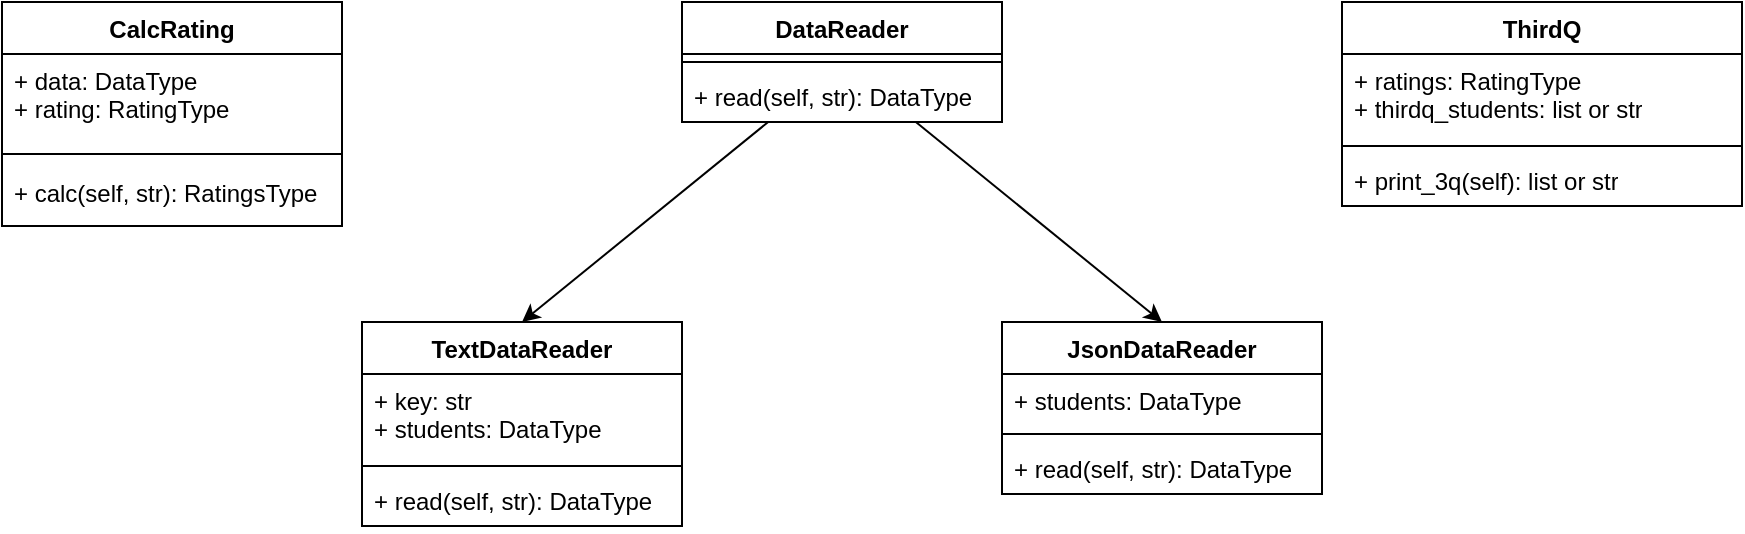 <mxfile version="27.1.6">
  <diagram name="Страница — 1" id="l_OMXQbX2hbTA-lvkMXq">
    <mxGraphModel dx="905" dy="532" grid="1" gridSize="10" guides="1" tooltips="1" connect="1" arrows="1" fold="1" page="1" pageScale="1" pageWidth="827" pageHeight="1169" math="0" shadow="0">
      <root>
        <mxCell id="0" />
        <mxCell id="1" parent="0" />
        <mxCell id="w2PhHppfszTaJfIpbqVU-1" value="CalcRating" style="swimlane;fontStyle=1;align=center;verticalAlign=top;childLayout=stackLayout;horizontal=1;startSize=26;horizontalStack=0;resizeParent=1;resizeParentMax=0;resizeLast=0;collapsible=1;marginBottom=0;whiteSpace=wrap;html=1;" parent="1" vertex="1">
          <mxGeometry x="20" y="360" width="170" height="112" as="geometry" />
        </mxCell>
        <mxCell id="w2PhHppfszTaJfIpbqVU-2" value="+ data: DataType&lt;div&gt;+ rating: RatingType&lt;/div&gt;&lt;div&gt;&lt;br&gt;&lt;/div&gt;" style="text;strokeColor=none;fillColor=none;align=left;verticalAlign=top;spacingLeft=4;spacingRight=4;overflow=hidden;rotatable=0;points=[[0,0.5],[1,0.5]];portConstraint=eastwest;whiteSpace=wrap;html=1;" parent="w2PhHppfszTaJfIpbqVU-1" vertex="1">
          <mxGeometry y="26" width="170" height="44" as="geometry" />
        </mxCell>
        <mxCell id="w2PhHppfszTaJfIpbqVU-3" value="" style="line;strokeWidth=1;fillColor=none;align=left;verticalAlign=middle;spacingTop=-1;spacingLeft=3;spacingRight=3;rotatable=0;labelPosition=right;points=[];portConstraint=eastwest;strokeColor=inherit;" parent="w2PhHppfszTaJfIpbqVU-1" vertex="1">
          <mxGeometry y="70" width="170" height="12" as="geometry" />
        </mxCell>
        <mxCell id="w2PhHppfszTaJfIpbqVU-4" value="+ calc(self, str): RatingsType" style="text;strokeColor=none;fillColor=none;align=left;verticalAlign=top;spacingLeft=4;spacingRight=4;overflow=hidden;rotatable=0;points=[[0,0.5],[1,0.5]];portConstraint=eastwest;whiteSpace=wrap;html=1;" parent="w2PhHppfszTaJfIpbqVU-1" vertex="1">
          <mxGeometry y="82" width="170" height="30" as="geometry" />
        </mxCell>
        <mxCell id="w2PhHppfszTaJfIpbqVU-21" style="rounded=0;orthogonalLoop=1;jettySize=auto;html=1;entryX=0.5;entryY=0;entryDx=0;entryDy=0;" parent="1" source="w2PhHppfszTaJfIpbqVU-5" target="w2PhHppfszTaJfIpbqVU-9" edge="1">
          <mxGeometry relative="1" as="geometry" />
        </mxCell>
        <mxCell id="w2PhHppfszTaJfIpbqVU-22" style="rounded=0;orthogonalLoop=1;jettySize=auto;html=1;entryX=0.5;entryY=0;entryDx=0;entryDy=0;" parent="1" source="w2PhHppfszTaJfIpbqVU-5" target="w2PhHppfszTaJfIpbqVU-13" edge="1">
          <mxGeometry relative="1" as="geometry" />
        </mxCell>
        <mxCell id="w2PhHppfszTaJfIpbqVU-5" value="DataReader" style="swimlane;fontStyle=1;align=center;verticalAlign=top;childLayout=stackLayout;horizontal=1;startSize=26;horizontalStack=0;resizeParent=1;resizeParentMax=0;resizeLast=0;collapsible=1;marginBottom=0;whiteSpace=wrap;html=1;" parent="1" vertex="1">
          <mxGeometry x="360" y="360" width="160" height="60" as="geometry" />
        </mxCell>
        <mxCell id="w2PhHppfszTaJfIpbqVU-7" value="" style="line;strokeWidth=1;fillColor=none;align=left;verticalAlign=middle;spacingTop=-1;spacingLeft=3;spacingRight=3;rotatable=0;labelPosition=right;points=[];portConstraint=eastwest;strokeColor=inherit;" parent="w2PhHppfszTaJfIpbqVU-5" vertex="1">
          <mxGeometry y="26" width="160" height="8" as="geometry" />
        </mxCell>
        <mxCell id="w2PhHppfszTaJfIpbqVU-8" value="+ read(self, str): DataType" style="text;strokeColor=none;fillColor=none;align=left;verticalAlign=top;spacingLeft=4;spacingRight=4;overflow=hidden;rotatable=0;points=[[0,0.5],[1,0.5]];portConstraint=eastwest;whiteSpace=wrap;html=1;" parent="w2PhHppfszTaJfIpbqVU-5" vertex="1">
          <mxGeometry y="34" width="160" height="26" as="geometry" />
        </mxCell>
        <mxCell id="w2PhHppfszTaJfIpbqVU-9" value="TextDataReader" style="swimlane;fontStyle=1;align=center;verticalAlign=top;childLayout=stackLayout;horizontal=1;startSize=26;horizontalStack=0;resizeParent=1;resizeParentMax=0;resizeLast=0;collapsible=1;marginBottom=0;whiteSpace=wrap;html=1;" parent="1" vertex="1">
          <mxGeometry x="200" y="520" width="160" height="102" as="geometry" />
        </mxCell>
        <mxCell id="w2PhHppfszTaJfIpbqVU-10" value="+ key: str&lt;div&gt;+ students: DataType&lt;/div&gt;" style="text;strokeColor=none;fillColor=none;align=left;verticalAlign=top;spacingLeft=4;spacingRight=4;overflow=hidden;rotatable=0;points=[[0,0.5],[1,0.5]];portConstraint=eastwest;whiteSpace=wrap;html=1;" parent="w2PhHppfszTaJfIpbqVU-9" vertex="1">
          <mxGeometry y="26" width="160" height="42" as="geometry" />
        </mxCell>
        <mxCell id="w2PhHppfszTaJfIpbqVU-11" value="" style="line;strokeWidth=1;fillColor=none;align=left;verticalAlign=middle;spacingTop=-1;spacingLeft=3;spacingRight=3;rotatable=0;labelPosition=right;points=[];portConstraint=eastwest;strokeColor=inherit;" parent="w2PhHppfszTaJfIpbqVU-9" vertex="1">
          <mxGeometry y="68" width="160" height="8" as="geometry" />
        </mxCell>
        <mxCell id="w2PhHppfszTaJfIpbqVU-12" value="+ read(self, str): DataType" style="text;strokeColor=none;fillColor=none;align=left;verticalAlign=top;spacingLeft=4;spacingRight=4;overflow=hidden;rotatable=0;points=[[0,0.5],[1,0.5]];portConstraint=eastwest;whiteSpace=wrap;html=1;" parent="w2PhHppfszTaJfIpbqVU-9" vertex="1">
          <mxGeometry y="76" width="160" height="26" as="geometry" />
        </mxCell>
        <mxCell id="w2PhHppfszTaJfIpbqVU-13" value="JsonDataReader" style="swimlane;fontStyle=1;align=center;verticalAlign=top;childLayout=stackLayout;horizontal=1;startSize=26;horizontalStack=0;resizeParent=1;resizeParentMax=0;resizeLast=0;collapsible=1;marginBottom=0;whiteSpace=wrap;html=1;" parent="1" vertex="1">
          <mxGeometry x="520" y="520" width="160" height="86" as="geometry" />
        </mxCell>
        <mxCell id="w2PhHppfszTaJfIpbqVU-14" value="+ students: DataType" style="text;strokeColor=none;fillColor=none;align=left;verticalAlign=top;spacingLeft=4;spacingRight=4;overflow=hidden;rotatable=0;points=[[0,0.5],[1,0.5]];portConstraint=eastwest;whiteSpace=wrap;html=1;" parent="w2PhHppfszTaJfIpbqVU-13" vertex="1">
          <mxGeometry y="26" width="160" height="26" as="geometry" />
        </mxCell>
        <mxCell id="w2PhHppfszTaJfIpbqVU-15" value="" style="line;strokeWidth=1;fillColor=none;align=left;verticalAlign=middle;spacingTop=-1;spacingLeft=3;spacingRight=3;rotatable=0;labelPosition=right;points=[];portConstraint=eastwest;strokeColor=inherit;" parent="w2PhHppfszTaJfIpbqVU-13" vertex="1">
          <mxGeometry y="52" width="160" height="8" as="geometry" />
        </mxCell>
        <mxCell id="w2PhHppfszTaJfIpbqVU-16" value="+ read(self, str): DataType" style="text;strokeColor=none;fillColor=none;align=left;verticalAlign=top;spacingLeft=4;spacingRight=4;overflow=hidden;rotatable=0;points=[[0,0.5],[1,0.5]];portConstraint=eastwest;whiteSpace=wrap;html=1;" parent="w2PhHppfszTaJfIpbqVU-13" vertex="1">
          <mxGeometry y="60" width="160" height="26" as="geometry" />
        </mxCell>
        <mxCell id="w2PhHppfszTaJfIpbqVU-17" value="ThirdQ" style="swimlane;fontStyle=1;align=center;verticalAlign=top;childLayout=stackLayout;horizontal=1;startSize=26;horizontalStack=0;resizeParent=1;resizeParentMax=0;resizeLast=0;collapsible=1;marginBottom=0;whiteSpace=wrap;html=1;" parent="1" vertex="1">
          <mxGeometry x="690" y="360" width="200" height="102" as="geometry" />
        </mxCell>
        <mxCell id="w2PhHppfszTaJfIpbqVU-18" value="+ ratings: RatingType&lt;div&gt;+ thirdq_students: list or str&lt;/div&gt;" style="text;strokeColor=none;fillColor=none;align=left;verticalAlign=top;spacingLeft=4;spacingRight=4;overflow=hidden;rotatable=0;points=[[0,0.5],[1,0.5]];portConstraint=eastwest;whiteSpace=wrap;html=1;" parent="w2PhHppfszTaJfIpbqVU-17" vertex="1">
          <mxGeometry y="26" width="200" height="42" as="geometry" />
        </mxCell>
        <mxCell id="w2PhHppfszTaJfIpbqVU-19" value="" style="line;strokeWidth=1;fillColor=none;align=left;verticalAlign=middle;spacingTop=-1;spacingLeft=3;spacingRight=3;rotatable=0;labelPosition=right;points=[];portConstraint=eastwest;strokeColor=inherit;" parent="w2PhHppfszTaJfIpbqVU-17" vertex="1">
          <mxGeometry y="68" width="200" height="8" as="geometry" />
        </mxCell>
        <mxCell id="w2PhHppfszTaJfIpbqVU-20" value="+ print_3q(self): list or str" style="text;strokeColor=none;fillColor=none;align=left;verticalAlign=top;spacingLeft=4;spacingRight=4;overflow=hidden;rotatable=0;points=[[0,0.5],[1,0.5]];portConstraint=eastwest;whiteSpace=wrap;html=1;" parent="w2PhHppfszTaJfIpbqVU-17" vertex="1">
          <mxGeometry y="76" width="200" height="26" as="geometry" />
        </mxCell>
      </root>
    </mxGraphModel>
  </diagram>
</mxfile>
